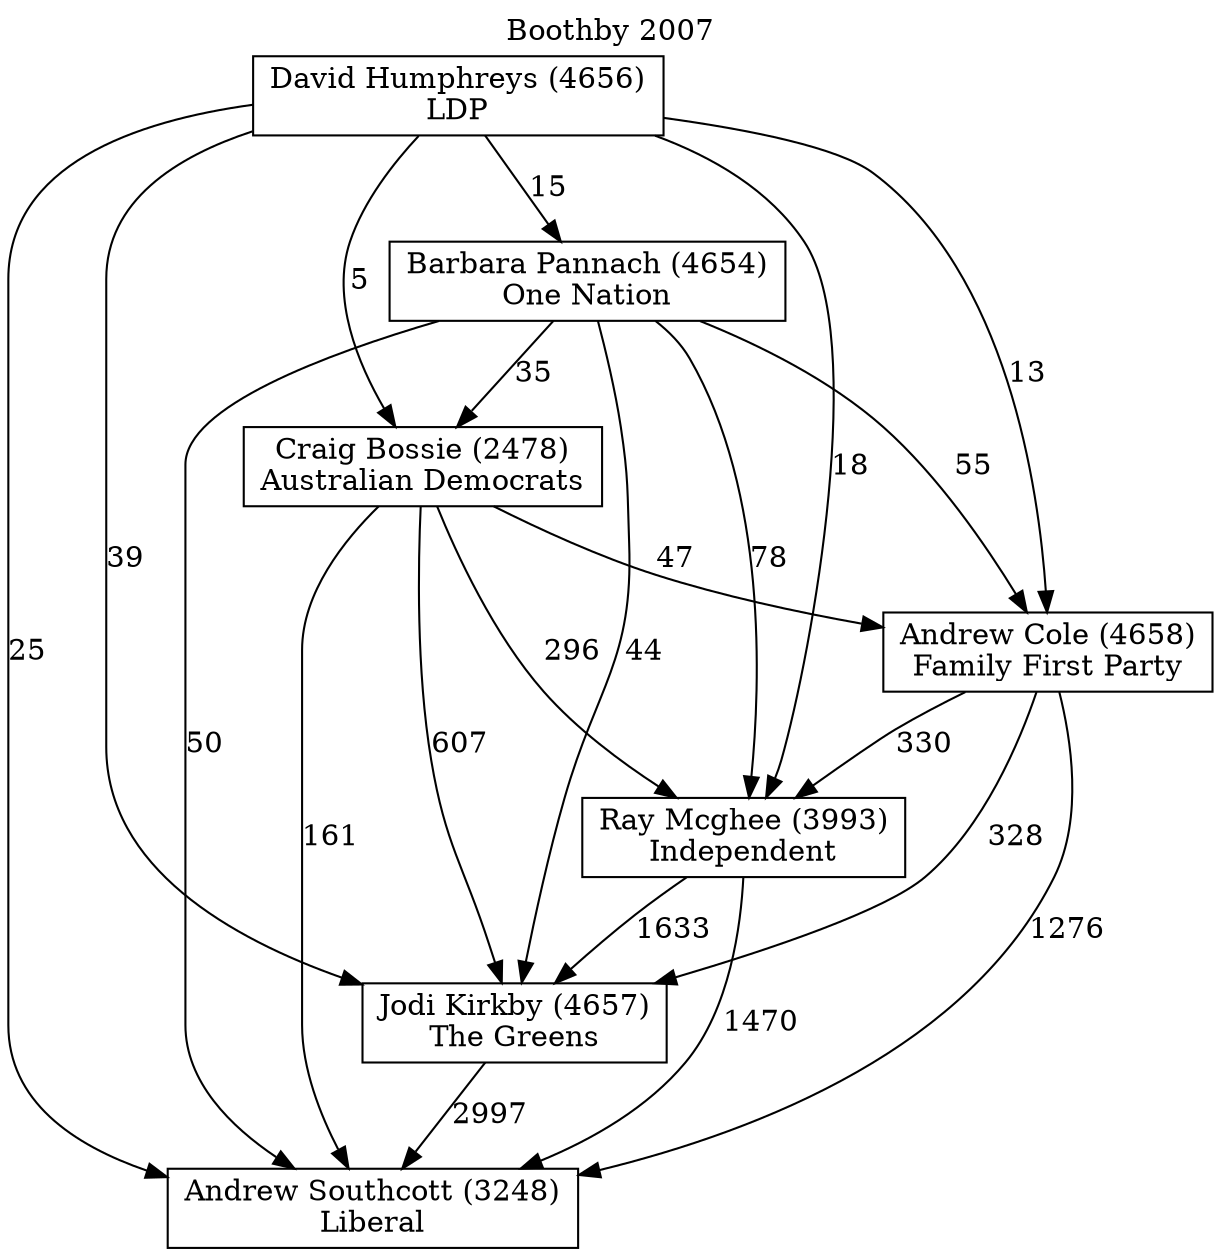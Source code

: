 // House preference flow
digraph "Andrew Southcott (3248)_Boothby_2007" {
	graph [label="Boothby 2007" labelloc=t mclimit=10]
	node [shape=box]
	"Andrew Southcott (3248)" [label="Andrew Southcott (3248)
Liberal"]
	"Jodi Kirkby (4657)" [label="Jodi Kirkby (4657)
The Greens"]
	"Ray Mcghee (3993)" [label="Ray Mcghee (3993)
Independent"]
	"Andrew Cole (4658)" [label="Andrew Cole (4658)
Family First Party"]
	"Craig Bossie (2478)" [label="Craig Bossie (2478)
Australian Democrats"]
	"Barbara Pannach (4654)" [label="Barbara Pannach (4654)
One Nation"]
	"David Humphreys (4656)" [label="David Humphreys (4656)
LDP"]
	"Jodi Kirkby (4657)" -> "Andrew Southcott (3248)" [label=2997]
	"Ray Mcghee (3993)" -> "Jodi Kirkby (4657)" [label=1633]
	"Andrew Cole (4658)" -> "Ray Mcghee (3993)" [label=330]
	"Craig Bossie (2478)" -> "Andrew Cole (4658)" [label=47]
	"Barbara Pannach (4654)" -> "Craig Bossie (2478)" [label=35]
	"David Humphreys (4656)" -> "Barbara Pannach (4654)" [label=15]
	"Ray Mcghee (3993)" -> "Andrew Southcott (3248)" [label=1470]
	"Andrew Cole (4658)" -> "Andrew Southcott (3248)" [label=1276]
	"Craig Bossie (2478)" -> "Andrew Southcott (3248)" [label=161]
	"Barbara Pannach (4654)" -> "Andrew Southcott (3248)" [label=50]
	"David Humphreys (4656)" -> "Andrew Southcott (3248)" [label=25]
	"David Humphreys (4656)" -> "Craig Bossie (2478)" [label=5]
	"Barbara Pannach (4654)" -> "Andrew Cole (4658)" [label=55]
	"David Humphreys (4656)" -> "Andrew Cole (4658)" [label=13]
	"Craig Bossie (2478)" -> "Ray Mcghee (3993)" [label=296]
	"Barbara Pannach (4654)" -> "Ray Mcghee (3993)" [label=78]
	"David Humphreys (4656)" -> "Ray Mcghee (3993)" [label=18]
	"Andrew Cole (4658)" -> "Jodi Kirkby (4657)" [label=328]
	"Craig Bossie (2478)" -> "Jodi Kirkby (4657)" [label=607]
	"Barbara Pannach (4654)" -> "Jodi Kirkby (4657)" [label=44]
	"David Humphreys (4656)" -> "Jodi Kirkby (4657)" [label=39]
}
